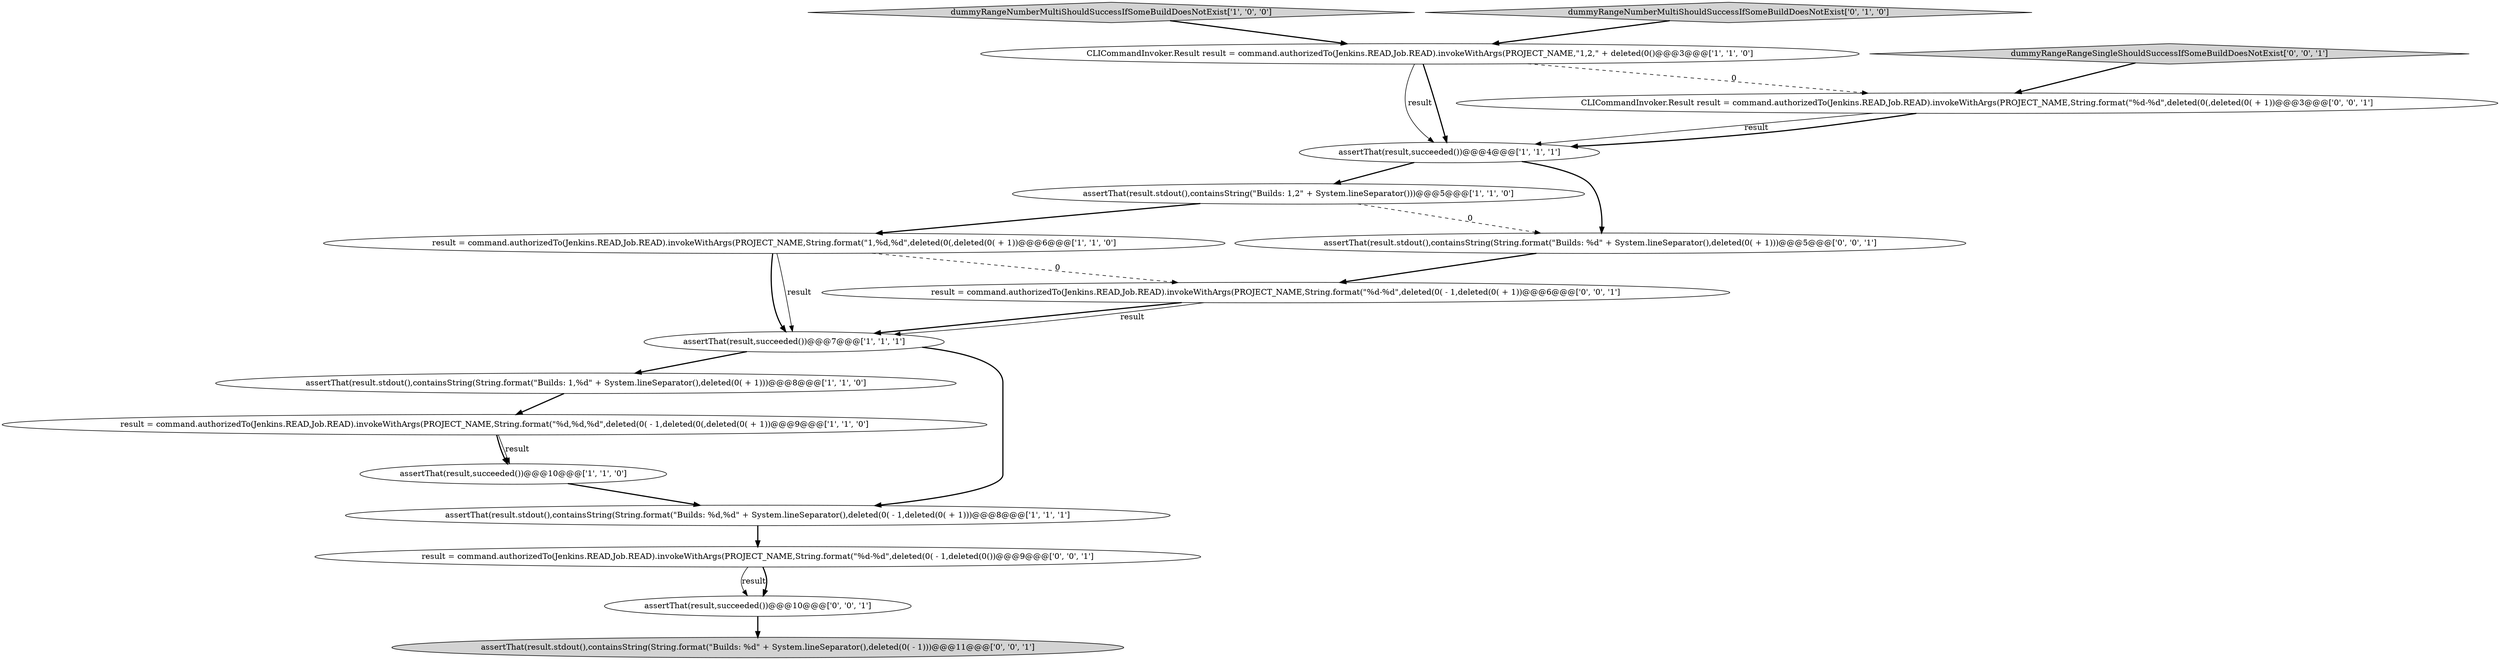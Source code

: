 digraph {
7 [style = filled, label = "dummyRangeNumberMultiShouldSuccessIfSomeBuildDoesNotExist['1', '0', '0']", fillcolor = lightgray, shape = diamond image = "AAA0AAABBB1BBB"];
8 [style = filled, label = "result = command.authorizedTo(Jenkins.READ,Job.READ).invokeWithArgs(PROJECT_NAME,String.format(\"1,%d,%d\",deleted(0(,deleted(0( + 1))@@@6@@@['1', '1', '0']", fillcolor = white, shape = ellipse image = "AAA0AAABBB1BBB"];
12 [style = filled, label = "CLICommandInvoker.Result result = command.authorizedTo(Jenkins.READ,Job.READ).invokeWithArgs(PROJECT_NAME,String.format(\"%d-%d\",deleted(0(,deleted(0( + 1))@@@3@@@['0', '0', '1']", fillcolor = white, shape = ellipse image = "AAA0AAABBB3BBB"];
4 [style = filled, label = "assertThat(result.stdout(),containsString(String.format(\"Builds: 1,%d\" + System.lineSeparator(),deleted(0( + 1)))@@@8@@@['1', '1', '0']", fillcolor = white, shape = ellipse image = "AAA0AAABBB1BBB"];
5 [style = filled, label = "CLICommandInvoker.Result result = command.authorizedTo(Jenkins.READ,Job.READ).invokeWithArgs(PROJECT_NAME,\"1,2,\" + deleted(0()@@@3@@@['1', '1', '0']", fillcolor = white, shape = ellipse image = "AAA0AAABBB1BBB"];
2 [style = filled, label = "result = command.authorizedTo(Jenkins.READ,Job.READ).invokeWithArgs(PROJECT_NAME,String.format(\"%d,%d,%d\",deleted(0( - 1,deleted(0(,deleted(0( + 1))@@@9@@@['1', '1', '0']", fillcolor = white, shape = ellipse image = "AAA0AAABBB1BBB"];
9 [style = filled, label = "assertThat(result.stdout(),containsString(\"Builds: 1,2\" + System.lineSeparator()))@@@5@@@['1', '1', '0']", fillcolor = white, shape = ellipse image = "AAA0AAABBB1BBB"];
16 [style = filled, label = "result = command.authorizedTo(Jenkins.READ,Job.READ).invokeWithArgs(PROJECT_NAME,String.format(\"%d-%d\",deleted(0( - 1,deleted(0( + 1))@@@6@@@['0', '0', '1']", fillcolor = white, shape = ellipse image = "AAA0AAABBB3BBB"];
3 [style = filled, label = "assertThat(result.stdout(),containsString(String.format(\"Builds: %d,%d\" + System.lineSeparator(),deleted(0( - 1,deleted(0( + 1)))@@@8@@@['1', '1', '1']", fillcolor = white, shape = ellipse image = "AAA0AAABBB1BBB"];
1 [style = filled, label = "assertThat(result,succeeded())@@@7@@@['1', '1', '1']", fillcolor = white, shape = ellipse image = "AAA0AAABBB1BBB"];
11 [style = filled, label = "result = command.authorizedTo(Jenkins.READ,Job.READ).invokeWithArgs(PROJECT_NAME,String.format(\"%d-%d\",deleted(0( - 1,deleted(0())@@@9@@@['0', '0', '1']", fillcolor = white, shape = ellipse image = "AAA0AAABBB3BBB"];
14 [style = filled, label = "assertThat(result.stdout(),containsString(String.format(\"Builds: %d\" + System.lineSeparator(),deleted(0( - 1)))@@@11@@@['0', '0', '1']", fillcolor = lightgray, shape = ellipse image = "AAA0AAABBB3BBB"];
6 [style = filled, label = "assertThat(result,succeeded())@@@4@@@['1', '1', '1']", fillcolor = white, shape = ellipse image = "AAA0AAABBB1BBB"];
17 [style = filled, label = "dummyRangeRangeSingleShouldSuccessIfSomeBuildDoesNotExist['0', '0', '1']", fillcolor = lightgray, shape = diamond image = "AAA0AAABBB3BBB"];
0 [style = filled, label = "assertThat(result,succeeded())@@@10@@@['1', '1', '0']", fillcolor = white, shape = ellipse image = "AAA0AAABBB1BBB"];
15 [style = filled, label = "assertThat(result.stdout(),containsString(String.format(\"Builds: %d\" + System.lineSeparator(),deleted(0( + 1)))@@@5@@@['0', '0', '1']", fillcolor = white, shape = ellipse image = "AAA0AAABBB3BBB"];
10 [style = filled, label = "dummyRangeNumberMultiShouldSuccessIfSomeBuildDoesNotExist['0', '1', '0']", fillcolor = lightgray, shape = diamond image = "AAA0AAABBB2BBB"];
13 [style = filled, label = "assertThat(result,succeeded())@@@10@@@['0', '0', '1']", fillcolor = white, shape = ellipse image = "AAA0AAABBB3BBB"];
0->3 [style = bold, label=""];
1->4 [style = bold, label=""];
8->16 [style = dashed, label="0"];
5->12 [style = dashed, label="0"];
2->0 [style = solid, label="result"];
5->6 [style = solid, label="result"];
12->6 [style = solid, label="result"];
1->3 [style = bold, label=""];
3->11 [style = bold, label=""];
4->2 [style = bold, label=""];
9->8 [style = bold, label=""];
12->6 [style = bold, label=""];
11->13 [style = solid, label="result"];
15->16 [style = bold, label=""];
6->15 [style = bold, label=""];
8->1 [style = bold, label=""];
7->5 [style = bold, label=""];
2->0 [style = bold, label=""];
17->12 [style = bold, label=""];
10->5 [style = bold, label=""];
5->6 [style = bold, label=""];
8->1 [style = solid, label="result"];
16->1 [style = bold, label=""];
11->13 [style = bold, label=""];
16->1 [style = solid, label="result"];
6->9 [style = bold, label=""];
13->14 [style = bold, label=""];
9->15 [style = dashed, label="0"];
}

